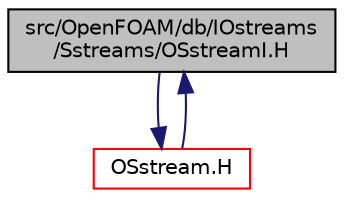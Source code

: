 digraph "src/OpenFOAM/db/IOstreams/Sstreams/OSstreamI.H"
{
  bgcolor="transparent";
  edge [fontname="Helvetica",fontsize="10",labelfontname="Helvetica",labelfontsize="10"];
  node [fontname="Helvetica",fontsize="10",shape=record];
  Node1 [label="src/OpenFOAM/db/IOstreams\l/Sstreams/OSstreamI.H",height=0.2,width=0.4,color="black", fillcolor="grey75", style="filled", fontcolor="black"];
  Node1 -> Node2 [color="midnightblue",fontsize="10",style="solid",fontname="Helvetica"];
  Node2 [label="OSstream.H",height=0.2,width=0.4,color="red",URL="$a07926.html"];
  Node2 -> Node1 [color="midnightblue",fontsize="10",style="solid",fontname="Helvetica"];
}
